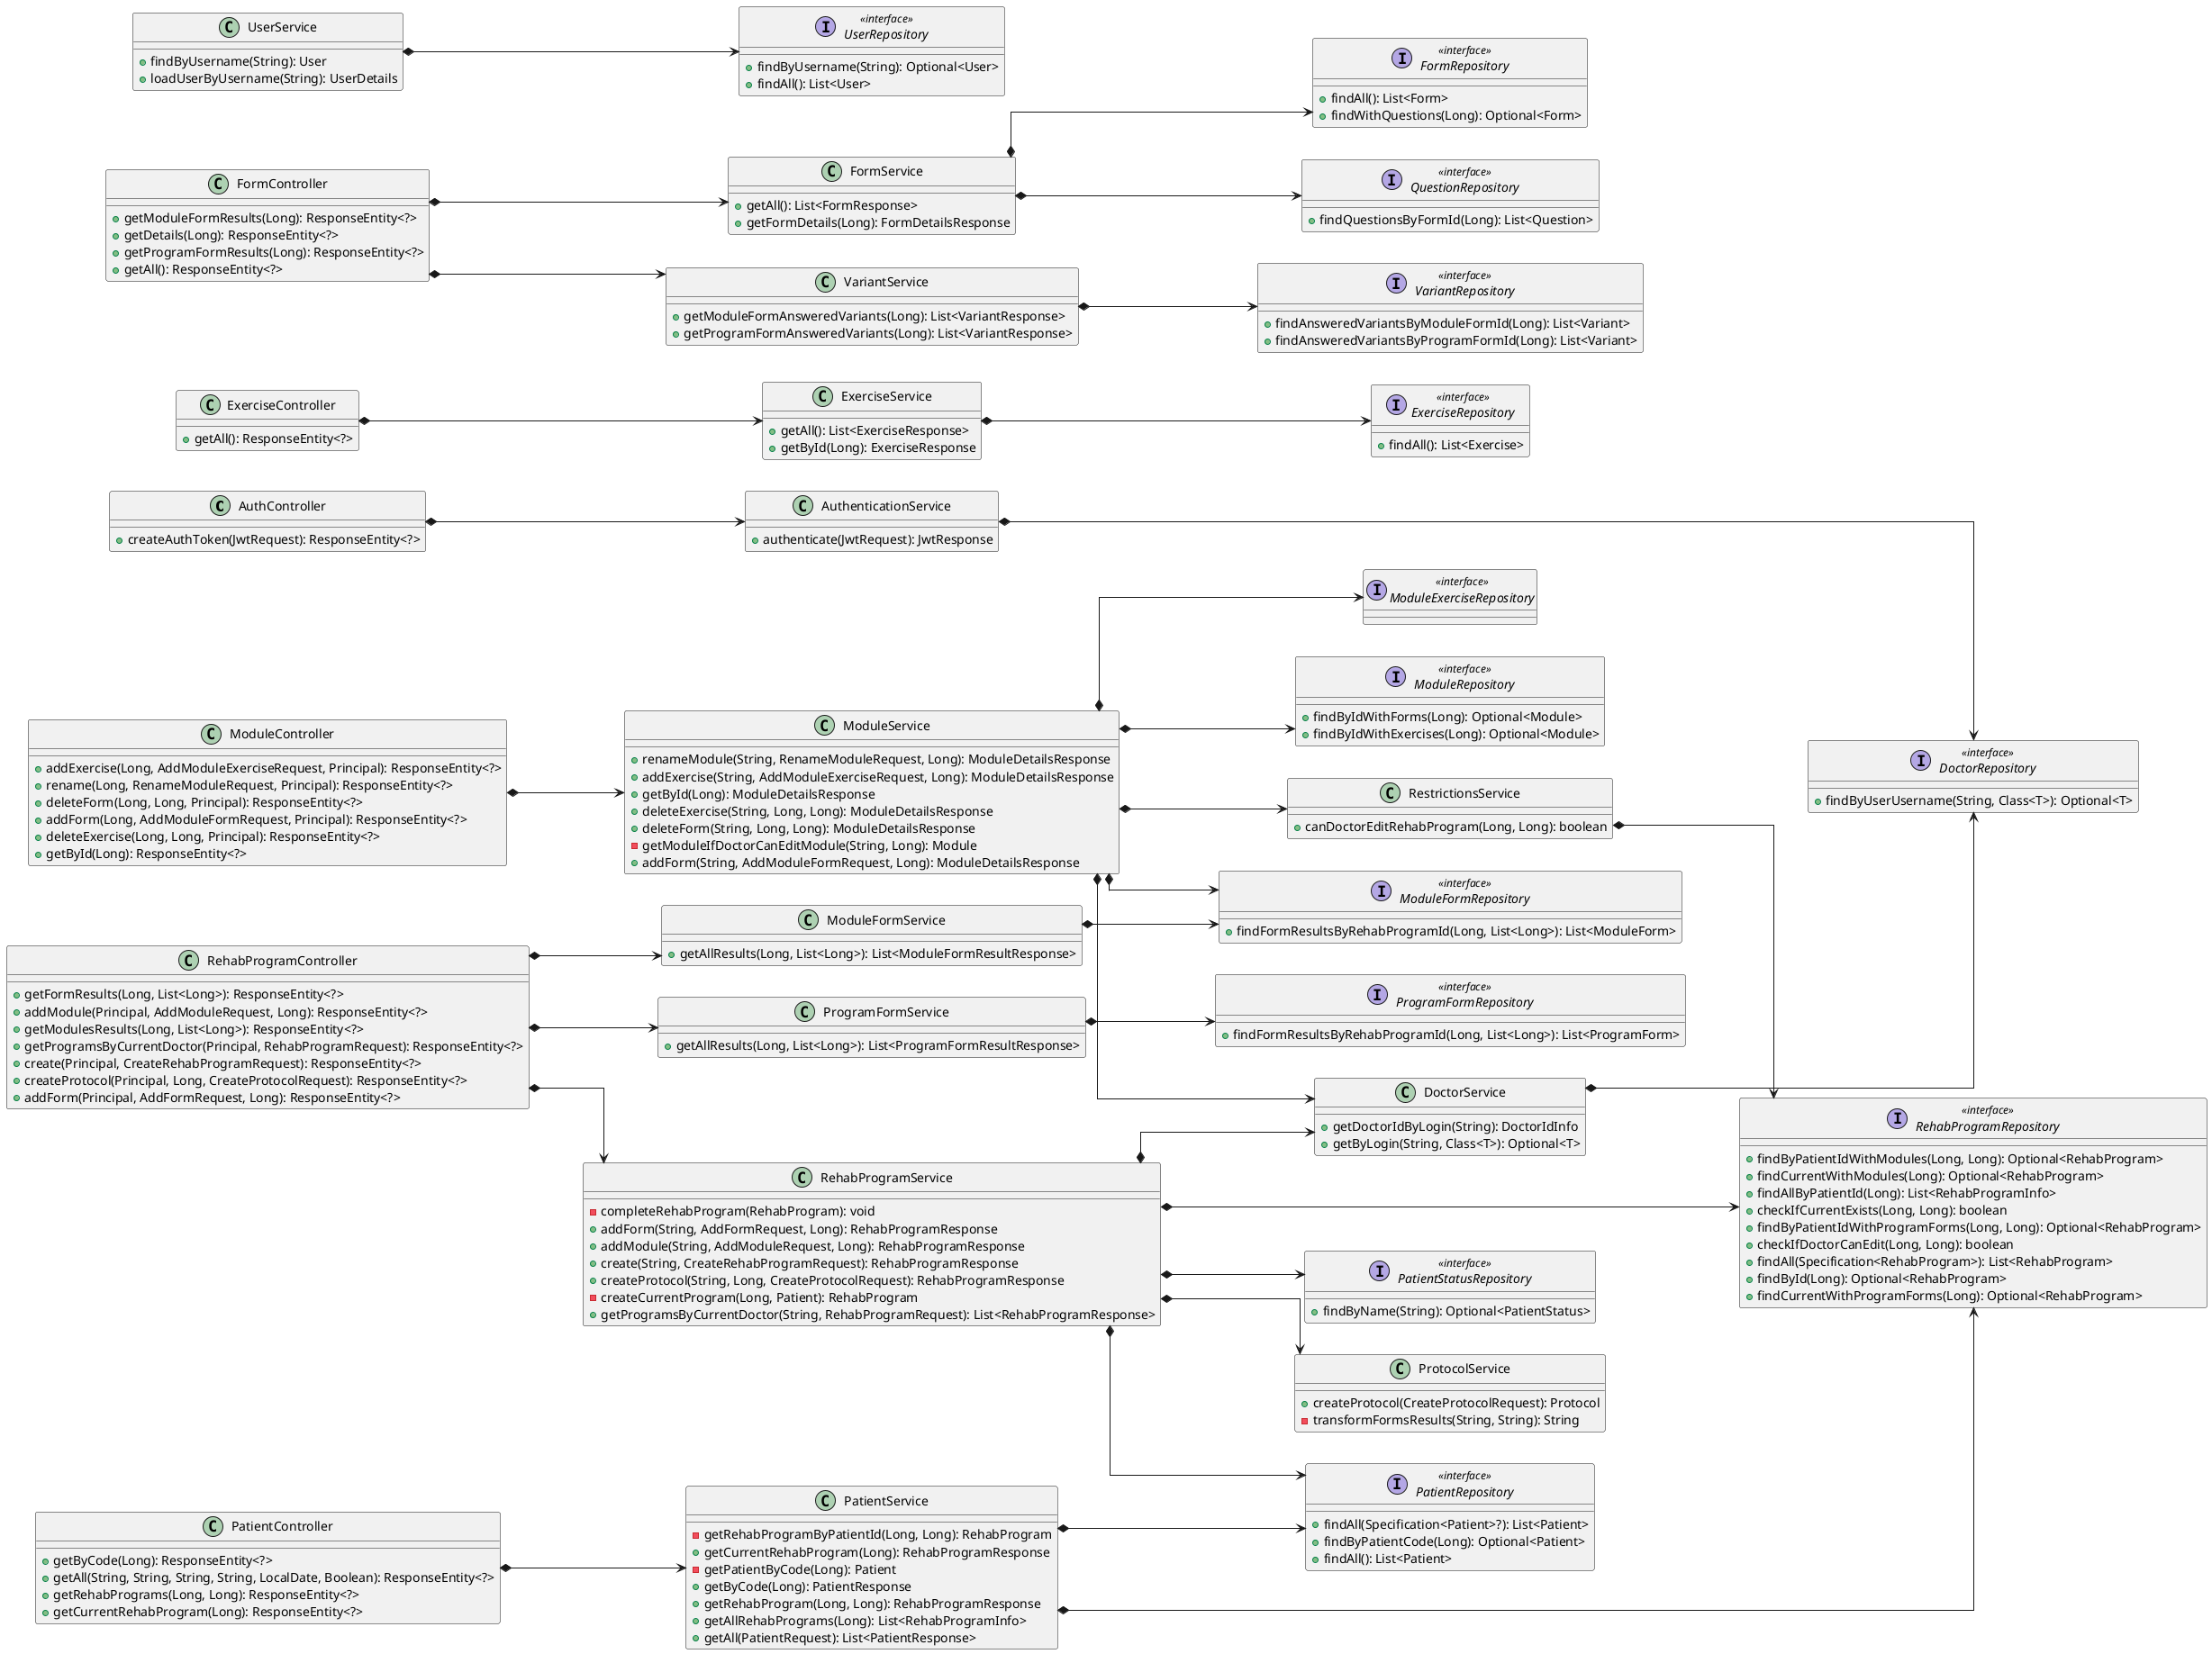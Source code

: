 @startuml

left to right direction
skinparam linetype ortho

class AuthController {
  + createAuthToken(JwtRequest): ResponseEntity<?>
}
class AuthenticationService {
  + authenticate(JwtRequest): JwtResponse
}
interface DoctorRepository << interface >> {
  + findByUserUsername(String, Class<T>): Optional<T>
}
class DoctorService {
  + getDoctorIdByLogin(String): DoctorIdInfo
  + getByLogin(String, Class<T>): Optional<T>
}
class ExerciseController {
  + getAll(): ResponseEntity<?>
}
interface ExerciseRepository << interface >> {
  + findAll(): List<Exercise>
}
class ExerciseService {
  + getAll(): List<ExerciseResponse>
  + getById(Long): ExerciseResponse
}
class FormController {
  + getModuleFormResults(Long): ResponseEntity<?>
  + getDetails(Long): ResponseEntity<?>
  + getProgramFormResults(Long): ResponseEntity<?>
  + getAll(): ResponseEntity<?>
}
interface FormRepository << interface >> {
  + findAll(): List<Form>
  + findWithQuestions(Long): Optional<Form>
}
class FormService {
  + getAll(): List<FormResponse>
  + getFormDetails(Long): FormDetailsResponse
}
class ModuleController {
  + addExercise(Long, AddModuleExerciseRequest, Principal): ResponseEntity<?>
  + rename(Long, RenameModuleRequest, Principal): ResponseEntity<?>
  + deleteForm(Long, Long, Principal): ResponseEntity<?>
  + addForm(Long, AddModuleFormRequest, Principal): ResponseEntity<?>
  + deleteExercise(Long, Long, Principal): ResponseEntity<?>
  + getById(Long): ResponseEntity<?>
}
interface ModuleExerciseRepository << interface >>
interface ModuleFormRepository << interface >> {
  + findFormResultsByRehabProgramId(Long, List<Long>): List<ModuleForm>
}
class ModuleFormService {
  + getAllResults(Long, List<Long>): List<ModuleFormResultResponse>
}
interface ModuleRepository << interface >> {
  + findByIdWithForms(Long): Optional<Module>
  + findByIdWithExercises(Long): Optional<Module>
}
class ModuleService {
  + renameModule(String, RenameModuleRequest, Long): ModuleDetailsResponse
  + addExercise(String, AddModuleExerciseRequest, Long): ModuleDetailsResponse
  + getById(Long): ModuleDetailsResponse
  + deleteExercise(String, Long, Long): ModuleDetailsResponse
  + deleteForm(String, Long, Long): ModuleDetailsResponse
  - getModuleIfDoctorCanEditModule(String, Long): Module
  + addForm(String, AddModuleFormRequest, Long): ModuleDetailsResponse
}
class PatientController {
  + getByCode(Long): ResponseEntity<?>
  + getAll(String, String, String, String, LocalDate, Boolean): ResponseEntity<?>
  + getRehabPrograms(Long, Long): ResponseEntity<?>
  + getCurrentRehabProgram(Long): ResponseEntity<?>
}
interface PatientRepository << interface >> {
  + findAll(Specification<Patient>?): List<Patient>
  + findByPatientCode(Long): Optional<Patient>
  + findAll(): List<Patient>
}
class PatientService {
  - getRehabProgramByPatientId(Long, Long): RehabProgram
  + getCurrentRehabProgram(Long): RehabProgramResponse
  - getPatientByCode(Long): Patient
  + getByCode(Long): PatientResponse
  + getRehabProgram(Long, Long): RehabProgramResponse
  + getAllRehabPrograms(Long): List<RehabProgramInfo>
  + getAll(PatientRequest): List<PatientResponse>
}
interface PatientStatusRepository << interface >> {
  + findByName(String): Optional<PatientStatus>
}
interface ProgramFormRepository << interface >> {
  + findFormResultsByRehabProgramId(Long, List<Long>): List<ProgramForm>
}
class ProgramFormService {
  + getAllResults(Long, List<Long>): List<ProgramFormResultResponse>
}
class ProtocolService {
  + createProtocol(CreateProtocolRequest): Protocol
  - transformFormsResults(String, String): String
}
interface QuestionRepository << interface >> {
  + findQuestionsByFormId(Long): List<Question>
}
class RehabProgramController {
  + getFormResults(Long, List<Long>): ResponseEntity<?>
  + addModule(Principal, AddModuleRequest, Long): ResponseEntity<?>
  + getModulesResults(Long, List<Long>): ResponseEntity<?>
  + getProgramsByCurrentDoctor(Principal, RehabProgramRequest): ResponseEntity<?>
  + create(Principal, CreateRehabProgramRequest): ResponseEntity<?>
  + createProtocol(Principal, Long, CreateProtocolRequest): ResponseEntity<?>
  + addForm(Principal, AddFormRequest, Long): ResponseEntity<?>
}
interface RehabProgramRepository << interface >> {
  + findByPatientIdWithModules(Long, Long): Optional<RehabProgram>
  + findCurrentWithModules(Long): Optional<RehabProgram>
  + findAllByPatientId(Long): List<RehabProgramInfo>
  + checkIfCurrentExists(Long, Long): boolean
  + findByPatientIdWithProgramForms(Long, Long): Optional<RehabProgram>
  + checkIfDoctorCanEdit(Long, Long): boolean
  + findAll(Specification<RehabProgram>): List<RehabProgram>
  + findById(Long): Optional<RehabProgram>
  + findCurrentWithProgramForms(Long): Optional<RehabProgram>
}
class RehabProgramService {
  - completeRehabProgram(RehabProgram): void
  + addForm(String, AddFormRequest, Long): RehabProgramResponse
  + addModule(String, AddModuleRequest, Long): RehabProgramResponse
  + create(String, CreateRehabProgramRequest): RehabProgramResponse
  + createProtocol(String, Long, CreateProtocolRequest): RehabProgramResponse
  - createCurrentProgram(Long, Patient): RehabProgram
  + getProgramsByCurrentDoctor(String, RehabProgramRequest): List<RehabProgramResponse>
}
class RestrictionsService {
  + canDoctorEditRehabProgram(Long, Long): boolean
}
interface UserRepository << interface >> {
  + findByUsername(String): Optional<User>
  + findAll(): List<User>
}
class UserService {
  + findByUsername(String): User
  + loadUserByUsername(String): UserDetails
}
interface VariantRepository << interface >> {
  + findAnsweredVariantsByModuleFormId(Long): List<Variant>
  + findAnsweredVariantsByProgramFormId(Long): List<Variant>
}
class VariantService {
  + getModuleFormAnsweredVariants(Long): List<VariantResponse>
  + getProgramFormAnsweredVariants(Long): List<VariantResponse>
}

AuthController           *-->  AuthenticationService
AuthenticationService    *--->  DoctorRepository
DoctorService            *-->  DoctorRepository
ExerciseController       *-->  ExerciseService
ExerciseService          *-->  ExerciseRepository
FormController           *-->  FormService
FormController           *-->  VariantService
FormService              *-->  FormRepository
FormService              *-->  QuestionRepository
ModuleController         *-->  ModuleService
ModuleFormService        *-->  ModuleFormRepository
ModuleService            *-->  DoctorService
ModuleService            *-->  ModuleExerciseRepository
ModuleService            *-->  ModuleFormRepository
ModuleService            *-->  ModuleRepository
ModuleService            *-->  RestrictionsService
PatientController        *-->  PatientService
PatientService           *-->  PatientRepository
PatientService           *-->  RehabProgramRepository
ProgramFormService       *-->  ProgramFormRepository
RehabProgramController   *-->  ModuleFormService
RehabProgramController   *-->  ProgramFormService
RehabProgramController   *-->  RehabProgramService
RehabProgramService      *-->  DoctorService
RehabProgramService      *-->  PatientRepository
RehabProgramService      *-->  PatientStatusRepository
RehabProgramService      *-->  ProtocolService
RehabProgramService      *-->  RehabProgramRepository
RestrictionsService      *-->  RehabProgramRepository
UserService              *-->  UserRepository
VariantService           *-->  VariantRepository
@enduml
